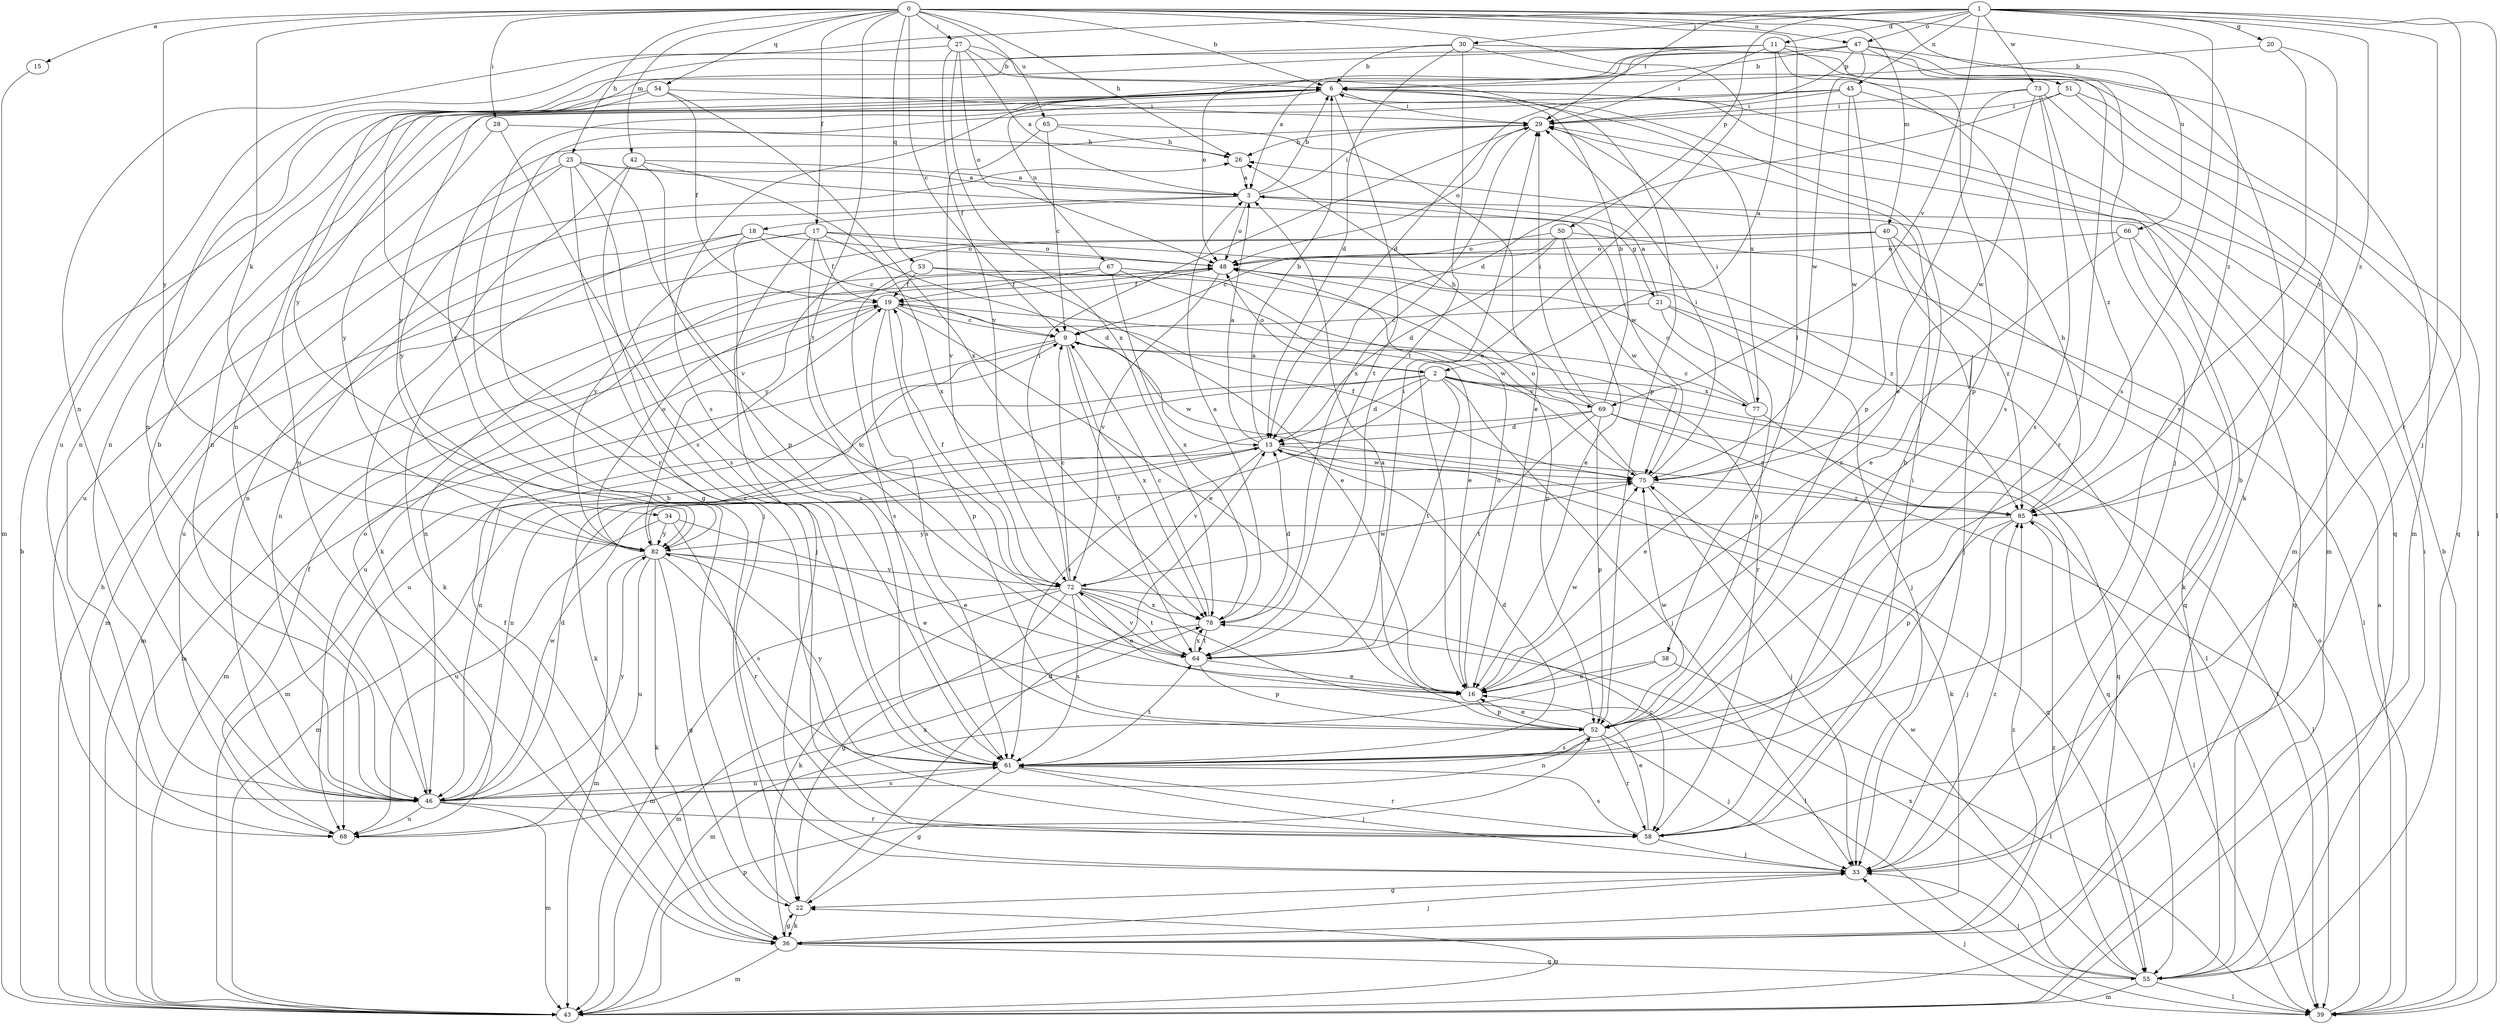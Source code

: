 strict digraph  {
0;
1;
2;
3;
6;
9;
11;
13;
15;
16;
17;
18;
19;
20;
21;
22;
25;
26;
27;
28;
29;
30;
33;
34;
36;
38;
39;
40;
42;
43;
45;
46;
47;
48;
50;
51;
52;
53;
54;
55;
58;
61;
64;
65;
66;
67;
68;
69;
72;
73;
75;
77;
78;
82;
85;
0 -> 6  [label=b];
0 -> 9  [label=c];
0 -> 15  [label=e];
0 -> 16  [label=e];
0 -> 17  [label=f];
0 -> 25  [label=h];
0 -> 26  [label=h];
0 -> 27  [label=i];
0 -> 28  [label=i];
0 -> 34  [label=k];
0 -> 38  [label=l];
0 -> 40  [label=m];
0 -> 42  [label=m];
0 -> 47  [label=o];
0 -> 53  [label=q];
0 -> 54  [label=q];
0 -> 64  [label=t];
0 -> 65  [label=u];
0 -> 66  [label=u];
0 -> 82  [label=y];
0 -> 85  [label=z];
1 -> 11  [label=d];
1 -> 20  [label=g];
1 -> 29  [label=i];
1 -> 30  [label=j];
1 -> 33  [label=j];
1 -> 39  [label=l];
1 -> 45  [label=n];
1 -> 46  [label=n];
1 -> 47  [label=o];
1 -> 50  [label=p];
1 -> 58  [label=r];
1 -> 61  [label=s];
1 -> 69  [label=v];
1 -> 73  [label=w];
1 -> 85  [label=z];
2 -> 13  [label=d];
2 -> 33  [label=j];
2 -> 36  [label=k];
2 -> 39  [label=l];
2 -> 43  [label=m];
2 -> 48  [label=o];
2 -> 55  [label=q];
2 -> 61  [label=s];
2 -> 64  [label=t];
2 -> 69  [label=v];
2 -> 77  [label=x];
3 -> 6  [label=b];
3 -> 18  [label=f];
3 -> 21  [label=g];
3 -> 29  [label=i];
3 -> 46  [label=n];
3 -> 48  [label=o];
6 -> 29  [label=i];
6 -> 46  [label=n];
6 -> 64  [label=t];
6 -> 67  [label=u];
6 -> 68  [label=u];
6 -> 77  [label=x];
6 -> 82  [label=y];
9 -> 2  [label=a];
9 -> 43  [label=m];
9 -> 64  [label=t];
9 -> 68  [label=u];
9 -> 75  [label=w];
9 -> 78  [label=x];
11 -> 2  [label=a];
11 -> 29  [label=i];
11 -> 43  [label=m];
11 -> 46  [label=n];
11 -> 48  [label=o];
11 -> 51  [label=p];
11 -> 52  [label=p];
11 -> 82  [label=y];
13 -> 3  [label=a];
13 -> 6  [label=b];
13 -> 36  [label=k];
13 -> 39  [label=l];
13 -> 43  [label=m];
13 -> 46  [label=n];
13 -> 55  [label=q];
13 -> 72  [label=v];
13 -> 75  [label=w];
15 -> 43  [label=m];
16 -> 48  [label=o];
16 -> 52  [label=p];
16 -> 75  [label=w];
17 -> 13  [label=d];
17 -> 19  [label=f];
17 -> 33  [label=j];
17 -> 43  [label=m];
17 -> 48  [label=o];
17 -> 64  [label=t];
17 -> 82  [label=y];
17 -> 85  [label=z];
18 -> 9  [label=c];
18 -> 36  [label=k];
18 -> 46  [label=n];
18 -> 48  [label=o];
18 -> 61  [label=s];
19 -> 9  [label=c];
19 -> 16  [label=e];
19 -> 43  [label=m];
19 -> 52  [label=p];
19 -> 58  [label=r];
19 -> 61  [label=s];
19 -> 68  [label=u];
20 -> 6  [label=b];
20 -> 61  [label=s];
20 -> 85  [label=z];
21 -> 3  [label=a];
21 -> 9  [label=c];
21 -> 33  [label=j];
21 -> 39  [label=l];
21 -> 52  [label=p];
22 -> 6  [label=b];
22 -> 13  [label=d];
22 -> 36  [label=k];
25 -> 3  [label=a];
25 -> 33  [label=j];
25 -> 61  [label=s];
25 -> 68  [label=u];
25 -> 72  [label=v];
25 -> 75  [label=w];
25 -> 82  [label=y];
26 -> 3  [label=a];
27 -> 3  [label=a];
27 -> 6  [label=b];
27 -> 48  [label=o];
27 -> 52  [label=p];
27 -> 68  [label=u];
27 -> 72  [label=v];
27 -> 78  [label=x];
28 -> 26  [label=h];
28 -> 61  [label=s];
28 -> 82  [label=y];
29 -> 26  [label=h];
29 -> 48  [label=o];
29 -> 78  [label=x];
29 -> 82  [label=y];
30 -> 6  [label=b];
30 -> 13  [label=d];
30 -> 39  [label=l];
30 -> 46  [label=n];
30 -> 61  [label=s];
30 -> 64  [label=t];
33 -> 6  [label=b];
33 -> 22  [label=g];
33 -> 85  [label=z];
34 -> 16  [label=e];
34 -> 58  [label=r];
34 -> 68  [label=u];
34 -> 82  [label=y];
36 -> 19  [label=f];
36 -> 22  [label=g];
36 -> 33  [label=j];
36 -> 43  [label=m];
36 -> 55  [label=q];
36 -> 85  [label=z];
38 -> 16  [label=e];
38 -> 39  [label=l];
38 -> 43  [label=m];
39 -> 3  [label=a];
39 -> 6  [label=b];
39 -> 33  [label=j];
39 -> 48  [label=o];
40 -> 33  [label=j];
40 -> 48  [label=o];
40 -> 55  [label=q];
40 -> 68  [label=u];
40 -> 82  [label=y];
40 -> 85  [label=z];
42 -> 3  [label=a];
42 -> 36  [label=k];
42 -> 52  [label=p];
42 -> 58  [label=r];
42 -> 78  [label=x];
43 -> 6  [label=b];
43 -> 22  [label=g];
43 -> 26  [label=h];
43 -> 52  [label=p];
45 -> 22  [label=g];
45 -> 29  [label=i];
45 -> 46  [label=n];
45 -> 52  [label=p];
45 -> 55  [label=q];
45 -> 75  [label=w];
46 -> 6  [label=b];
46 -> 13  [label=d];
46 -> 43  [label=m];
46 -> 48  [label=o];
46 -> 58  [label=r];
46 -> 61  [label=s];
46 -> 68  [label=u];
46 -> 75  [label=w];
46 -> 82  [label=y];
47 -> 3  [label=a];
47 -> 6  [label=b];
47 -> 13  [label=d];
47 -> 33  [label=j];
47 -> 36  [label=k];
47 -> 58  [label=r];
47 -> 61  [label=s];
47 -> 75  [label=w];
48 -> 19  [label=f];
48 -> 43  [label=m];
48 -> 72  [label=v];
50 -> 9  [label=c];
50 -> 13  [label=d];
50 -> 16  [label=e];
50 -> 39  [label=l];
50 -> 48  [label=o];
50 -> 75  [label=w];
51 -> 13  [label=d];
51 -> 29  [label=i];
51 -> 43  [label=m];
51 -> 55  [label=q];
52 -> 3  [label=a];
52 -> 16  [label=e];
52 -> 33  [label=j];
52 -> 46  [label=n];
52 -> 58  [label=r];
52 -> 61  [label=s];
52 -> 75  [label=w];
53 -> 16  [label=e];
53 -> 19  [label=f];
53 -> 61  [label=s];
53 -> 75  [label=w];
54 -> 19  [label=f];
54 -> 29  [label=i];
54 -> 46  [label=n];
54 -> 58  [label=r];
54 -> 78  [label=x];
55 -> 29  [label=i];
55 -> 33  [label=j];
55 -> 39  [label=l];
55 -> 43  [label=m];
55 -> 75  [label=w];
55 -> 78  [label=x];
55 -> 85  [label=z];
58 -> 6  [label=b];
58 -> 16  [label=e];
58 -> 29  [label=i];
58 -> 33  [label=j];
58 -> 61  [label=s];
61 -> 13  [label=d];
61 -> 22  [label=g];
61 -> 33  [label=j];
61 -> 46  [label=n];
61 -> 58  [label=r];
61 -> 64  [label=t];
61 -> 82  [label=y];
64 -> 16  [label=e];
64 -> 29  [label=i];
64 -> 52  [label=p];
64 -> 72  [label=v];
64 -> 78  [label=x];
65 -> 9  [label=c];
65 -> 16  [label=e];
65 -> 26  [label=h];
65 -> 72  [label=v];
66 -> 16  [label=e];
66 -> 36  [label=k];
66 -> 48  [label=o];
66 -> 55  [label=q];
67 -> 16  [label=e];
67 -> 19  [label=f];
67 -> 46  [label=n];
67 -> 52  [label=p];
67 -> 78  [label=x];
68 -> 19  [label=f];
68 -> 78  [label=x];
69 -> 6  [label=b];
69 -> 13  [label=d];
69 -> 26  [label=h];
69 -> 29  [label=i];
69 -> 46  [label=n];
69 -> 52  [label=p];
69 -> 55  [label=q];
69 -> 64  [label=t];
69 -> 85  [label=z];
72 -> 9  [label=c];
72 -> 16  [label=e];
72 -> 19  [label=f];
72 -> 22  [label=g];
72 -> 29  [label=i];
72 -> 36  [label=k];
72 -> 39  [label=l];
72 -> 43  [label=m];
72 -> 58  [label=r];
72 -> 61  [label=s];
72 -> 64  [label=t];
72 -> 75  [label=w];
72 -> 78  [label=x];
73 -> 16  [label=e];
73 -> 29  [label=i];
73 -> 43  [label=m];
73 -> 61  [label=s];
73 -> 75  [label=w];
73 -> 85  [label=z];
75 -> 19  [label=f];
75 -> 29  [label=i];
75 -> 33  [label=j];
75 -> 48  [label=o];
75 -> 85  [label=z];
77 -> 9  [label=c];
77 -> 16  [label=e];
77 -> 29  [label=i];
77 -> 48  [label=o];
77 -> 85  [label=z];
78 -> 3  [label=a];
78 -> 9  [label=c];
78 -> 13  [label=d];
78 -> 43  [label=m];
78 -> 64  [label=t];
82 -> 9  [label=c];
82 -> 16  [label=e];
82 -> 22  [label=g];
82 -> 36  [label=k];
82 -> 43  [label=m];
82 -> 48  [label=o];
82 -> 61  [label=s];
82 -> 68  [label=u];
82 -> 72  [label=v];
85 -> 26  [label=h];
85 -> 33  [label=j];
85 -> 39  [label=l];
85 -> 52  [label=p];
85 -> 82  [label=y];
}
